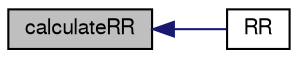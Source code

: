 digraph "calculateRR"
{
  bgcolor="transparent";
  edge [fontname="FreeSans",fontsize="10",labelfontname="FreeSans",labelfontsize="10"];
  node [fontname="FreeSans",fontsize="10",shape=record];
  rankdir="LR";
  Node83 [label="calculateRR",height=0.2,width=0.4,color="black", fillcolor="grey75", style="filled", fontcolor="black"];
  Node83 -> Node84 [dir="back",color="midnightblue",fontsize="10",style="solid",fontname="FreeSans"];
  Node84 [label="RR",height=0.2,width=0.4,color="black",URL="$a30186.html#a8fda9202a129a0f3e39a2d2b92446afa",tooltip="Return non-const access to the total source terms. "];
}
